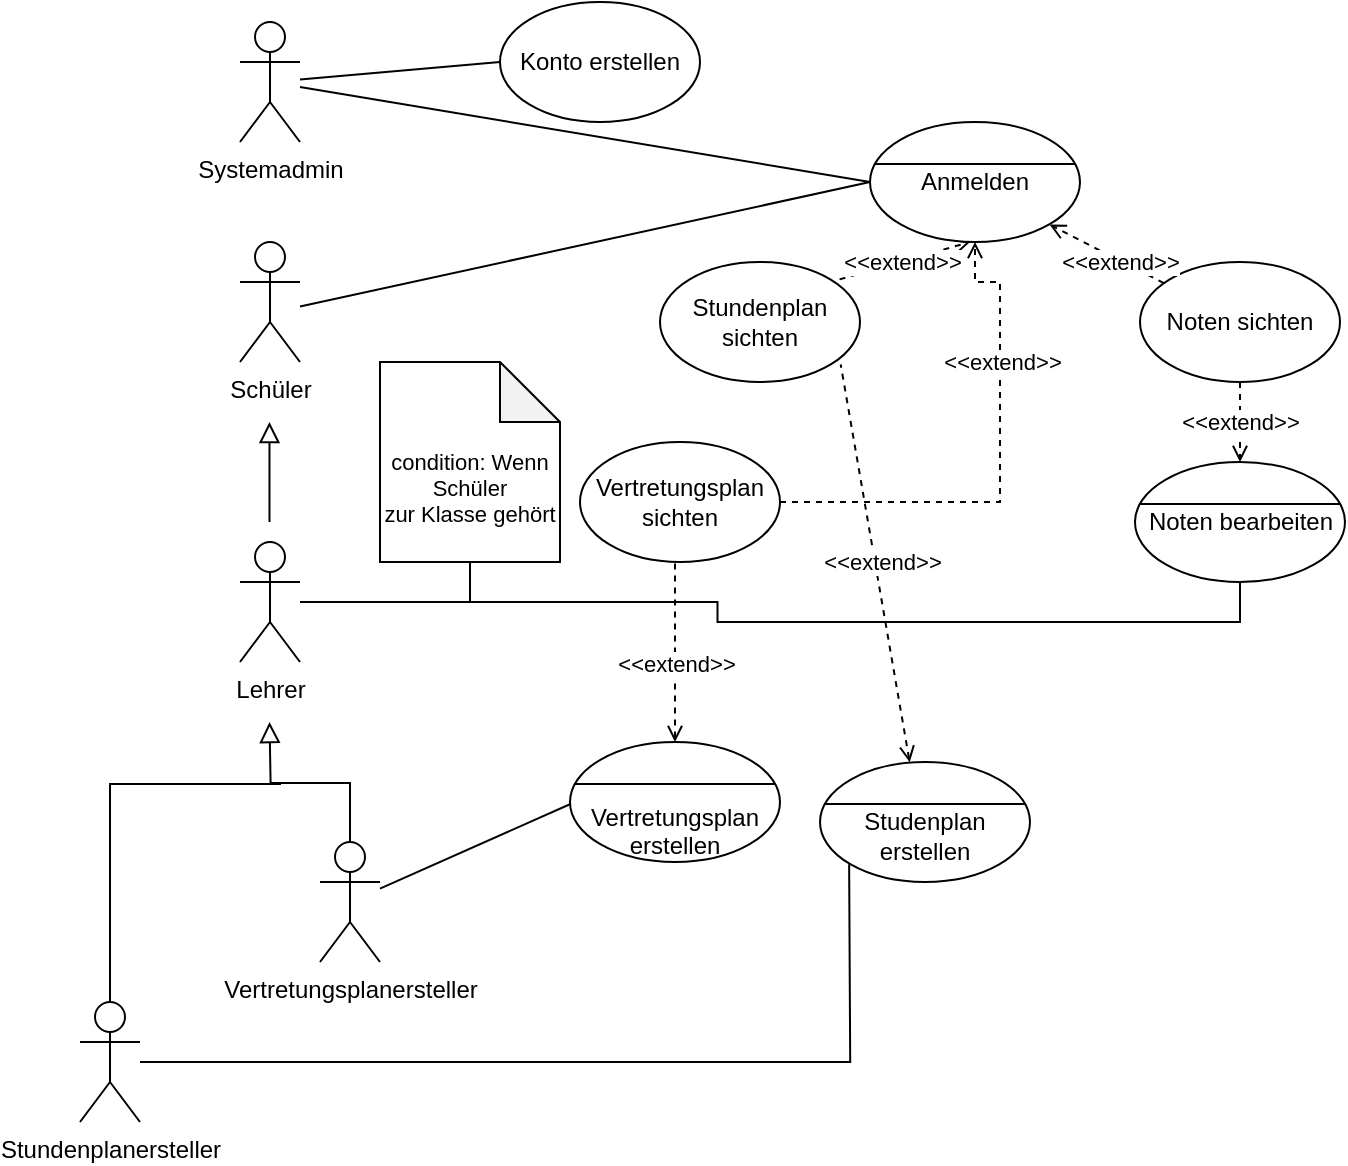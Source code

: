 <mxfile version="24.0.7" type="github">
  <diagram name="Page-1" id="SBxXnupXvsoxWS_aCSso">
    <mxGraphModel dx="1824" dy="507" grid="1" gridSize="10" guides="1" tooltips="1" connect="1" arrows="1" fold="1" page="1" pageScale="1" pageWidth="850" pageHeight="1100" math="0" shadow="0">
      <root>
        <mxCell id="0" />
        <mxCell id="1" parent="0" />
        <mxCell id="Ik1Ya7TSNH6uKqL-meah-2" value="&lt;div&gt;Schüler&lt;/div&gt;&lt;div&gt;&lt;br&gt;&lt;/div&gt;" style="shape=umlActor;html=1;verticalLabelPosition=bottom;verticalAlign=top;align=center;" vertex="1" parent="1">
          <mxGeometry x="110" y="120" width="30" height="60" as="geometry" />
        </mxCell>
        <mxCell id="Ik1Ya7TSNH6uKqL-meah-7" style="edgeStyle=orthogonalEdgeStyle;rounded=0;orthogonalLoop=1;jettySize=auto;html=1;endArrow=block;endFill=0;endSize=8;" edge="1" parent="1">
          <mxGeometry relative="1" as="geometry">
            <mxPoint x="124.74" y="210" as="targetPoint" />
            <mxPoint x="124.74" y="260" as="sourcePoint" />
          </mxGeometry>
        </mxCell>
        <mxCell id="Ik1Ya7TSNH6uKqL-meah-3" value="&lt;div&gt;Lehrer&lt;/div&gt;" style="shape=umlActor;html=1;verticalLabelPosition=bottom;verticalAlign=top;align=center;" vertex="1" parent="1">
          <mxGeometry x="110" y="270" width="30" height="60" as="geometry" />
        </mxCell>
        <mxCell id="Ik1Ya7TSNH6uKqL-meah-11" value="Konto erstellen" style="ellipse;whiteSpace=wrap;html=1;" vertex="1" parent="1">
          <mxGeometry x="240" width="100" height="60" as="geometry" />
        </mxCell>
        <mxCell id="Ik1Ya7TSNH6uKqL-meah-12" style="rounded=0;orthogonalLoop=1;jettySize=auto;html=1;entryX=0;entryY=0.5;entryDx=0;entryDy=0;endArrow=none;endFill=0;" edge="1" parent="1">
          <mxGeometry relative="1" as="geometry">
            <mxPoint x="140" y="152.296" as="sourcePoint" />
            <mxPoint x="425" y="90" as="targetPoint" />
          </mxGeometry>
        </mxCell>
        <mxCell id="Ik1Ya7TSNH6uKqL-meah-15" style="rounded=0;orthogonalLoop=1;jettySize=auto;html=1;entryX=0;entryY=0.5;entryDx=0;entryDy=0;endArrow=none;endFill=0;" edge="1" parent="1" source="Ik1Ya7TSNH6uKqL-meah-14" target="Ik1Ya7TSNH6uKqL-meah-11">
          <mxGeometry relative="1" as="geometry" />
        </mxCell>
        <mxCell id="Ik1Ya7TSNH6uKqL-meah-41" style="rounded=0;orthogonalLoop=1;jettySize=auto;html=1;entryX=0;entryY=0.5;entryDx=0;entryDy=0;endArrow=none;endFill=0;" edge="1" parent="1" source="Ik1Ya7TSNH6uKqL-meah-14">
          <mxGeometry relative="1" as="geometry">
            <mxPoint x="425" y="90" as="targetPoint" />
          </mxGeometry>
        </mxCell>
        <mxCell id="Ik1Ya7TSNH6uKqL-meah-14" value="&lt;div&gt;Systemadmin&lt;/div&gt;" style="shape=umlActor;html=1;verticalLabelPosition=bottom;verticalAlign=top;align=center;" vertex="1" parent="1">
          <mxGeometry x="110" y="10" width="30" height="60" as="geometry" />
        </mxCell>
        <mxCell id="Ik1Ya7TSNH6uKqL-meah-30" style="rounded=0;orthogonalLoop=1;jettySize=auto;html=1;entryX=0;entryY=0.5;entryDx=0;entryDy=0;endArrow=none;endFill=0;" edge="1" parent="1" source="Ik1Ya7TSNH6uKqL-meah-19">
          <mxGeometry relative="1" as="geometry">
            <mxPoint x="277.5" y="400.0" as="targetPoint" />
          </mxGeometry>
        </mxCell>
        <mxCell id="Ik1Ya7TSNH6uKqL-meah-19" value="Vertretungsplanersteller" style="shape=umlActor;html=1;verticalLabelPosition=bottom;verticalAlign=top;align=center;" vertex="1" parent="1">
          <mxGeometry x="150" y="420" width="30" height="60" as="geometry" />
        </mxCell>
        <mxCell id="Ik1Ya7TSNH6uKqL-meah-20" style="edgeStyle=orthogonalEdgeStyle;rounded=0;orthogonalLoop=1;jettySize=auto;html=1;endArrow=block;endFill=0;endSize=8;exitX=0.5;exitY=0;exitDx=0;exitDy=0;exitPerimeter=0;" edge="1" parent="1" source="Ik1Ya7TSNH6uKqL-meah-19">
          <mxGeometry relative="1" as="geometry">
            <mxPoint x="124.76" y="360" as="targetPoint" />
            <mxPoint x="124.76" y="410" as="sourcePoint" />
          </mxGeometry>
        </mxCell>
        <mxCell id="Ik1Ya7TSNH6uKqL-meah-25" style="edgeStyle=orthogonalEdgeStyle;rounded=0;orthogonalLoop=1;jettySize=auto;html=1;dashed=1;endArrow=none;endFill=0;startArrow=open;startFill=0;" edge="1" parent="1">
          <mxGeometry relative="1" as="geometry">
            <mxPoint x="327.5" y="370.0" as="sourcePoint" />
            <mxPoint x="327.517" y="280.0" as="targetPoint" />
          </mxGeometry>
        </mxCell>
        <mxCell id="Ik1Ya7TSNH6uKqL-meah-29" value="&amp;lt;&amp;lt;extend&amp;gt;&amp;gt;" style="edgeLabel;html=1;align=center;verticalAlign=middle;resizable=0;points=[];" vertex="1" connectable="0" parent="Ik1Ya7TSNH6uKqL-meah-25">
          <mxGeometry x="-0.055" y="-1" relative="1" as="geometry">
            <mxPoint x="-1" y="3" as="offset" />
          </mxGeometry>
        </mxCell>
        <mxCell id="Ik1Ya7TSNH6uKqL-meah-32" style="edgeStyle=orthogonalEdgeStyle;rounded=0;orthogonalLoop=1;jettySize=auto;html=1;endArrow=none;endFill=0;" edge="1" parent="1" source="Ik1Ya7TSNH6uKqL-meah-31">
          <mxGeometry relative="1" as="geometry">
            <mxPoint x="130" y="390" as="targetPoint" />
            <Array as="points">
              <mxPoint x="45" y="391" />
              <mxPoint x="130" y="391" />
            </Array>
          </mxGeometry>
        </mxCell>
        <mxCell id="Ik1Ya7TSNH6uKqL-meah-38" style="rounded=0;orthogonalLoop=1;jettySize=auto;html=1;entryX=0;entryY=1;entryDx=0;entryDy=0;edgeStyle=orthogonalEdgeStyle;endArrow=none;endFill=0;" edge="1" parent="1" source="Ik1Ya7TSNH6uKqL-meah-31">
          <mxGeometry relative="1" as="geometry">
            <mxPoint x="414.563" y="431.164" as="targetPoint" />
          </mxGeometry>
        </mxCell>
        <mxCell id="Ik1Ya7TSNH6uKqL-meah-31" value="Stundenplanersteller" style="shape=umlActor;html=1;verticalLabelPosition=bottom;verticalAlign=top;align=center;" vertex="1" parent="1">
          <mxGeometry x="30" y="500" width="30" height="60" as="geometry" />
        </mxCell>
        <mxCell id="Ik1Ya7TSNH6uKqL-meah-35" style="rounded=0;orthogonalLoop=1;jettySize=auto;html=1;entryX=1;entryY=1;entryDx=0;entryDy=0;endArrow=none;endFill=0;dashed=1;startArrow=open;startFill=0;" edge="1" parent="1">
          <mxGeometry relative="1" as="geometry">
            <mxPoint x="444.861" y="380.159" as="sourcePoint" />
            <mxPoint x="410.355" y="181.213" as="targetPoint" />
          </mxGeometry>
        </mxCell>
        <mxCell id="Ik1Ya7TSNH6uKqL-meah-39" value="&amp;lt;&amp;lt;extend&amp;gt;&amp;gt;" style="edgeLabel;html=1;align=center;verticalAlign=middle;resizable=0;points=[];" vertex="1" connectable="0" parent="Ik1Ya7TSNH6uKqL-meah-35">
          <mxGeometry x="-0.161" y="2" relative="1" as="geometry">
            <mxPoint x="2" y="-17" as="offset" />
          </mxGeometry>
        </mxCell>
        <mxCell id="Ik1Ya7TSNH6uKqL-meah-42" style="rounded=0;orthogonalLoop=1;jettySize=auto;html=1;entryX=0.5;entryY=1;entryDx=0;entryDy=0;exitX=0.855;exitY=0.145;exitDx=0;exitDy=0;exitPerimeter=0;endArrow=open;endFill=0;dashed=1;" edge="1" parent="1">
          <mxGeometry relative="1" as="geometry">
            <mxPoint x="409.775" y="138.7" as="sourcePoint" />
            <mxPoint x="475" y="120" as="targetPoint" />
          </mxGeometry>
        </mxCell>
        <mxCell id="Ik1Ya7TSNH6uKqL-meah-44" value="&amp;lt;&amp;lt;extend&amp;gt;&amp;gt;" style="edgeLabel;html=1;align=center;verticalAlign=middle;resizable=0;points=[];" vertex="1" connectable="0" parent="Ik1Ya7TSNH6uKqL-meah-42">
          <mxGeometry x="-0.284" y="-1" relative="1" as="geometry">
            <mxPoint x="7" y="-3" as="offset" />
          </mxGeometry>
        </mxCell>
        <mxCell id="Ik1Ya7TSNH6uKqL-meah-45" value="&lt;div&gt;Anmelden&lt;/div&gt;" style="html=1;shape=mxgraph.sysml.useCaseExtPt;whiteSpace=wrap;align=center;" vertex="1" parent="1">
          <mxGeometry x="425" y="60" width="105" height="60" as="geometry" />
        </mxCell>
        <mxCell id="Ik1Ya7TSNH6uKqL-meah-46" value="" style="resizable=0;html=1;verticalAlign=middle;align=center;labelBackgroundColor=none;fontStyle=1;" connectable="0" vertex="1" parent="Ik1Ya7TSNH6uKqL-meah-45">
          <mxGeometry x="52.5" y="12.75" as="geometry" />
        </mxCell>
        <mxCell id="Ik1Ya7TSNH6uKqL-meah-47" style="edgeStyle=orthogonalEdgeStyle;rounded=0;orthogonalLoop=1;jettySize=auto;html=1;entryX=0.5;entryY=1;entryDx=0;entryDy=0;entryPerimeter=0;dashed=1;endArrow=open;endFill=0;" edge="1" parent="1" target="Ik1Ya7TSNH6uKqL-meah-45">
          <mxGeometry relative="1" as="geometry">
            <mxPoint x="380" y="249.966" as="sourcePoint" />
            <Array as="points">
              <mxPoint x="490" y="250" />
              <mxPoint x="490" y="140" />
              <mxPoint x="478" y="140" />
            </Array>
          </mxGeometry>
        </mxCell>
        <mxCell id="Ik1Ya7TSNH6uKqL-meah-48" value="&amp;lt;&amp;lt;extend&amp;gt;&amp;gt;" style="edgeLabel;html=1;align=center;verticalAlign=middle;resizable=0;points=[];" vertex="1" connectable="0" parent="Ik1Ya7TSNH6uKqL-meah-47">
          <mxGeometry x="-0.511" y="-1" relative="1" as="geometry">
            <mxPoint x="49" y="-71" as="offset" />
          </mxGeometry>
        </mxCell>
        <mxCell id="Ik1Ya7TSNH6uKqL-meah-49" value="Noten bearbeiten" style="html=1;shape=mxgraph.sysml.useCaseExtPt;whiteSpace=wrap;align=center;" vertex="1" parent="1">
          <mxGeometry x="557.5" y="230" width="105" height="60" as="geometry" />
        </mxCell>
        <mxCell id="Ik1Ya7TSNH6uKqL-meah-50" value="" style="resizable=0;html=1;verticalAlign=middle;align=center;labelBackgroundColor=none;fontStyle=1;" connectable="0" vertex="1" parent="Ik1Ya7TSNH6uKqL-meah-49">
          <mxGeometry x="52.5" y="12.75" as="geometry" />
        </mxCell>
        <mxCell id="Ik1Ya7TSNH6uKqL-meah-51" value="&lt;div&gt;&lt;br&gt;&lt;/div&gt;&lt;div&gt;Studenplan&lt;/div&gt;&lt;div&gt;erstellen&lt;br&gt;&lt;/div&gt;" style="html=1;shape=mxgraph.sysml.useCaseExtPt;whiteSpace=wrap;align=center;" vertex="1" parent="1">
          <mxGeometry x="400" y="380" width="105" height="60" as="geometry" />
        </mxCell>
        <mxCell id="Ik1Ya7TSNH6uKqL-meah-52" value="" style="resizable=0;html=1;verticalAlign=middle;align=center;labelBackgroundColor=none;fontStyle=1;" connectable="0" vertex="1" parent="Ik1Ya7TSNH6uKqL-meah-51">
          <mxGeometry x="52.5" y="12.75" as="geometry" />
        </mxCell>
        <mxCell id="Ik1Ya7TSNH6uKqL-meah-53" value="&lt;div&gt;Stundenplan&lt;/div&gt;&lt;div&gt;sichten&lt;br&gt;&lt;/div&gt;" style="ellipse;whiteSpace=wrap;html=1;" vertex="1" parent="1">
          <mxGeometry x="320" y="130" width="100" height="60" as="geometry" />
        </mxCell>
        <mxCell id="Ik1Ya7TSNH6uKqL-meah-54" value="&lt;div&gt;&lt;br&gt;&lt;/div&gt;&lt;div&gt;&lt;br&gt;&lt;/div&gt;&lt;div&gt;&lt;br&gt;&lt;/div&gt;&lt;div&gt;Vertretungsplan&lt;/div&gt;&lt;div&gt;erstellen&lt;br&gt;&lt;/div&gt;&lt;div&gt;&lt;br&gt;&lt;/div&gt;" style="html=1;shape=mxgraph.sysml.useCaseExtPt;whiteSpace=wrap;align=center;" vertex="1" parent="1">
          <mxGeometry x="275" y="370" width="105" height="60" as="geometry" />
        </mxCell>
        <mxCell id="Ik1Ya7TSNH6uKqL-meah-55" value="" style="resizable=0;html=1;verticalAlign=middle;align=center;labelBackgroundColor=none;fontStyle=1;" connectable="0" vertex="1" parent="Ik1Ya7TSNH6uKqL-meah-54">
          <mxGeometry x="52.5" y="12.75" as="geometry" />
        </mxCell>
        <mxCell id="Ik1Ya7TSNH6uKqL-meah-56" value="&lt;div&gt;&lt;div&gt;Vertretungsplan&lt;/div&gt;&lt;/div&gt;&lt;div&gt;sichten&lt;br&gt;&lt;/div&gt;" style="ellipse;whiteSpace=wrap;html=1;" vertex="1" parent="1">
          <mxGeometry x="280" y="220" width="100" height="60" as="geometry" />
        </mxCell>
        <mxCell id="Ik1Ya7TSNH6uKqL-meah-58" value="Noten sichten" style="ellipse;whiteSpace=wrap;html=1;" vertex="1" parent="1">
          <mxGeometry x="560" y="130" width="100" height="60" as="geometry" />
        </mxCell>
        <mxCell id="Ik1Ya7TSNH6uKqL-meah-59" style="rounded=0;orthogonalLoop=1;jettySize=auto;html=1;entryX=0.855;entryY=0.855;entryDx=0;entryDy=0;entryPerimeter=0;endArrow=open;endFill=0;dashed=1;" edge="1" parent="1" source="Ik1Ya7TSNH6uKqL-meah-58" target="Ik1Ya7TSNH6uKqL-meah-45">
          <mxGeometry relative="1" as="geometry" />
        </mxCell>
        <mxCell id="Ik1Ya7TSNH6uKqL-meah-60" value="&amp;lt;&amp;lt;extend&amp;gt;&amp;gt;" style="edgeLabel;html=1;align=center;verticalAlign=middle;resizable=0;points=[];" vertex="1" connectable="0" parent="Ik1Ya7TSNH6uKqL-meah-59">
          <mxGeometry x="-0.202" relative="1" as="geometry">
            <mxPoint x="1" y="1" as="offset" />
          </mxGeometry>
        </mxCell>
        <mxCell id="Ik1Ya7TSNH6uKqL-meah-61" style="edgeStyle=orthogonalEdgeStyle;rounded=0;orthogonalLoop=1;jettySize=auto;html=1;entryX=0.5;entryY=0;entryDx=0;entryDy=0;entryPerimeter=0;dashed=1;endArrow=open;endFill=0;" edge="1" parent="1" source="Ik1Ya7TSNH6uKqL-meah-58" target="Ik1Ya7TSNH6uKqL-meah-49">
          <mxGeometry relative="1" as="geometry" />
        </mxCell>
        <mxCell id="Ik1Ya7TSNH6uKqL-meah-62" value="&amp;lt;&amp;lt;extend&amp;gt;&amp;gt;" style="edgeLabel;html=1;align=center;verticalAlign=middle;resizable=0;points=[];" vertex="1" connectable="0" parent="Ik1Ya7TSNH6uKqL-meah-61">
          <mxGeometry x="-0.298" y="1" relative="1" as="geometry">
            <mxPoint x="-1" y="6" as="offset" />
          </mxGeometry>
        </mxCell>
        <mxCell id="Ik1Ya7TSNH6uKqL-meah-63" style="edgeStyle=orthogonalEdgeStyle;rounded=0;orthogonalLoop=1;jettySize=auto;html=1;entryX=0.5;entryY=1;entryDx=0;entryDy=0;entryPerimeter=0;endArrow=none;endFill=0;" edge="1" parent="1" source="Ik1Ya7TSNH6uKqL-meah-3" target="Ik1Ya7TSNH6uKqL-meah-49">
          <mxGeometry relative="1" as="geometry" />
        </mxCell>
        <mxCell id="Ik1Ya7TSNH6uKqL-meah-65" style="edgeStyle=orthogonalEdgeStyle;rounded=0;orthogonalLoop=1;jettySize=auto;html=1;endArrow=none;endFill=0;" edge="1" parent="1" source="Ik1Ya7TSNH6uKqL-meah-64">
          <mxGeometry relative="1" as="geometry">
            <mxPoint x="215.0" y="300.0" as="targetPoint" />
          </mxGeometry>
        </mxCell>
        <mxCell id="Ik1Ya7TSNH6uKqL-meah-64" value="&lt;div style=&quot;font-size: 11px;&quot;&gt;&lt;font style=&quot;font-size: 11px;&quot;&gt;&lt;br&gt;&lt;/font&gt;&lt;/div&gt;&lt;div style=&quot;font-size: 11px;&quot;&gt;&lt;font style=&quot;font-size: 11px;&quot;&gt;&lt;br&gt;&lt;/font&gt;&lt;/div&gt;&lt;div style=&quot;font-size: 11px;&quot;&gt;&lt;font style=&quot;font-size: 11px;&quot;&gt;condition: Wenn Schüler&lt;/font&gt;&lt;/div&gt;&lt;div style=&quot;font-size: 11px;&quot;&gt;&lt;font style=&quot;font-size: 11px;&quot;&gt;&lt;font style=&quot;font-size: 11px;&quot;&gt;zur Klasse gehört&lt;/font&gt;&lt;font style=&quot;font-size: 11px;&quot;&gt;&lt;br&gt;&lt;/font&gt;&lt;/font&gt;&lt;/div&gt;" style="shape=note;whiteSpace=wrap;html=1;backgroundOutline=1;darkOpacity=0.05;" vertex="1" parent="1">
          <mxGeometry x="180" y="180" width="90" height="100" as="geometry" />
        </mxCell>
      </root>
    </mxGraphModel>
  </diagram>
</mxfile>
